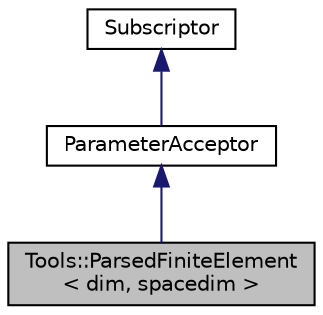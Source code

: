 digraph "Tools::ParsedFiniteElement&lt; dim, spacedim &gt;"
{
 // LATEX_PDF_SIZE
  bgcolor="transparent";
  edge [fontname="Helvetica",fontsize="10",labelfontname="Helvetica",labelfontsize="10"];
  node [fontname="Helvetica",fontsize="10",shape=record];
  Node1 [label="Tools::ParsedFiniteElement\l\< dim, spacedim \>",height=0.2,width=0.4,color="black", fillcolor="grey75", style="filled", fontcolor="black",tooltip="Parsed FiniteElement."];
  Node2 -> Node1 [dir="back",color="midnightblue",fontsize="10",style="solid",fontname="Helvetica"];
  Node2 [label="ParameterAcceptor",height=0.2,width=0.4,color="black",URL="/__w/fsi-suite/fsi-suite/deal.tag$classParameterAcceptor.html",tooltip=" "];
  Node3 -> Node2 [dir="back",color="midnightblue",fontsize="10",style="solid",fontname="Helvetica"];
  Node3 [label="Subscriptor",height=0.2,width=0.4,color="black",URL="/__w/fsi-suite/fsi-suite/deal.tag$classSubscriptor.html",tooltip=" "];
}
